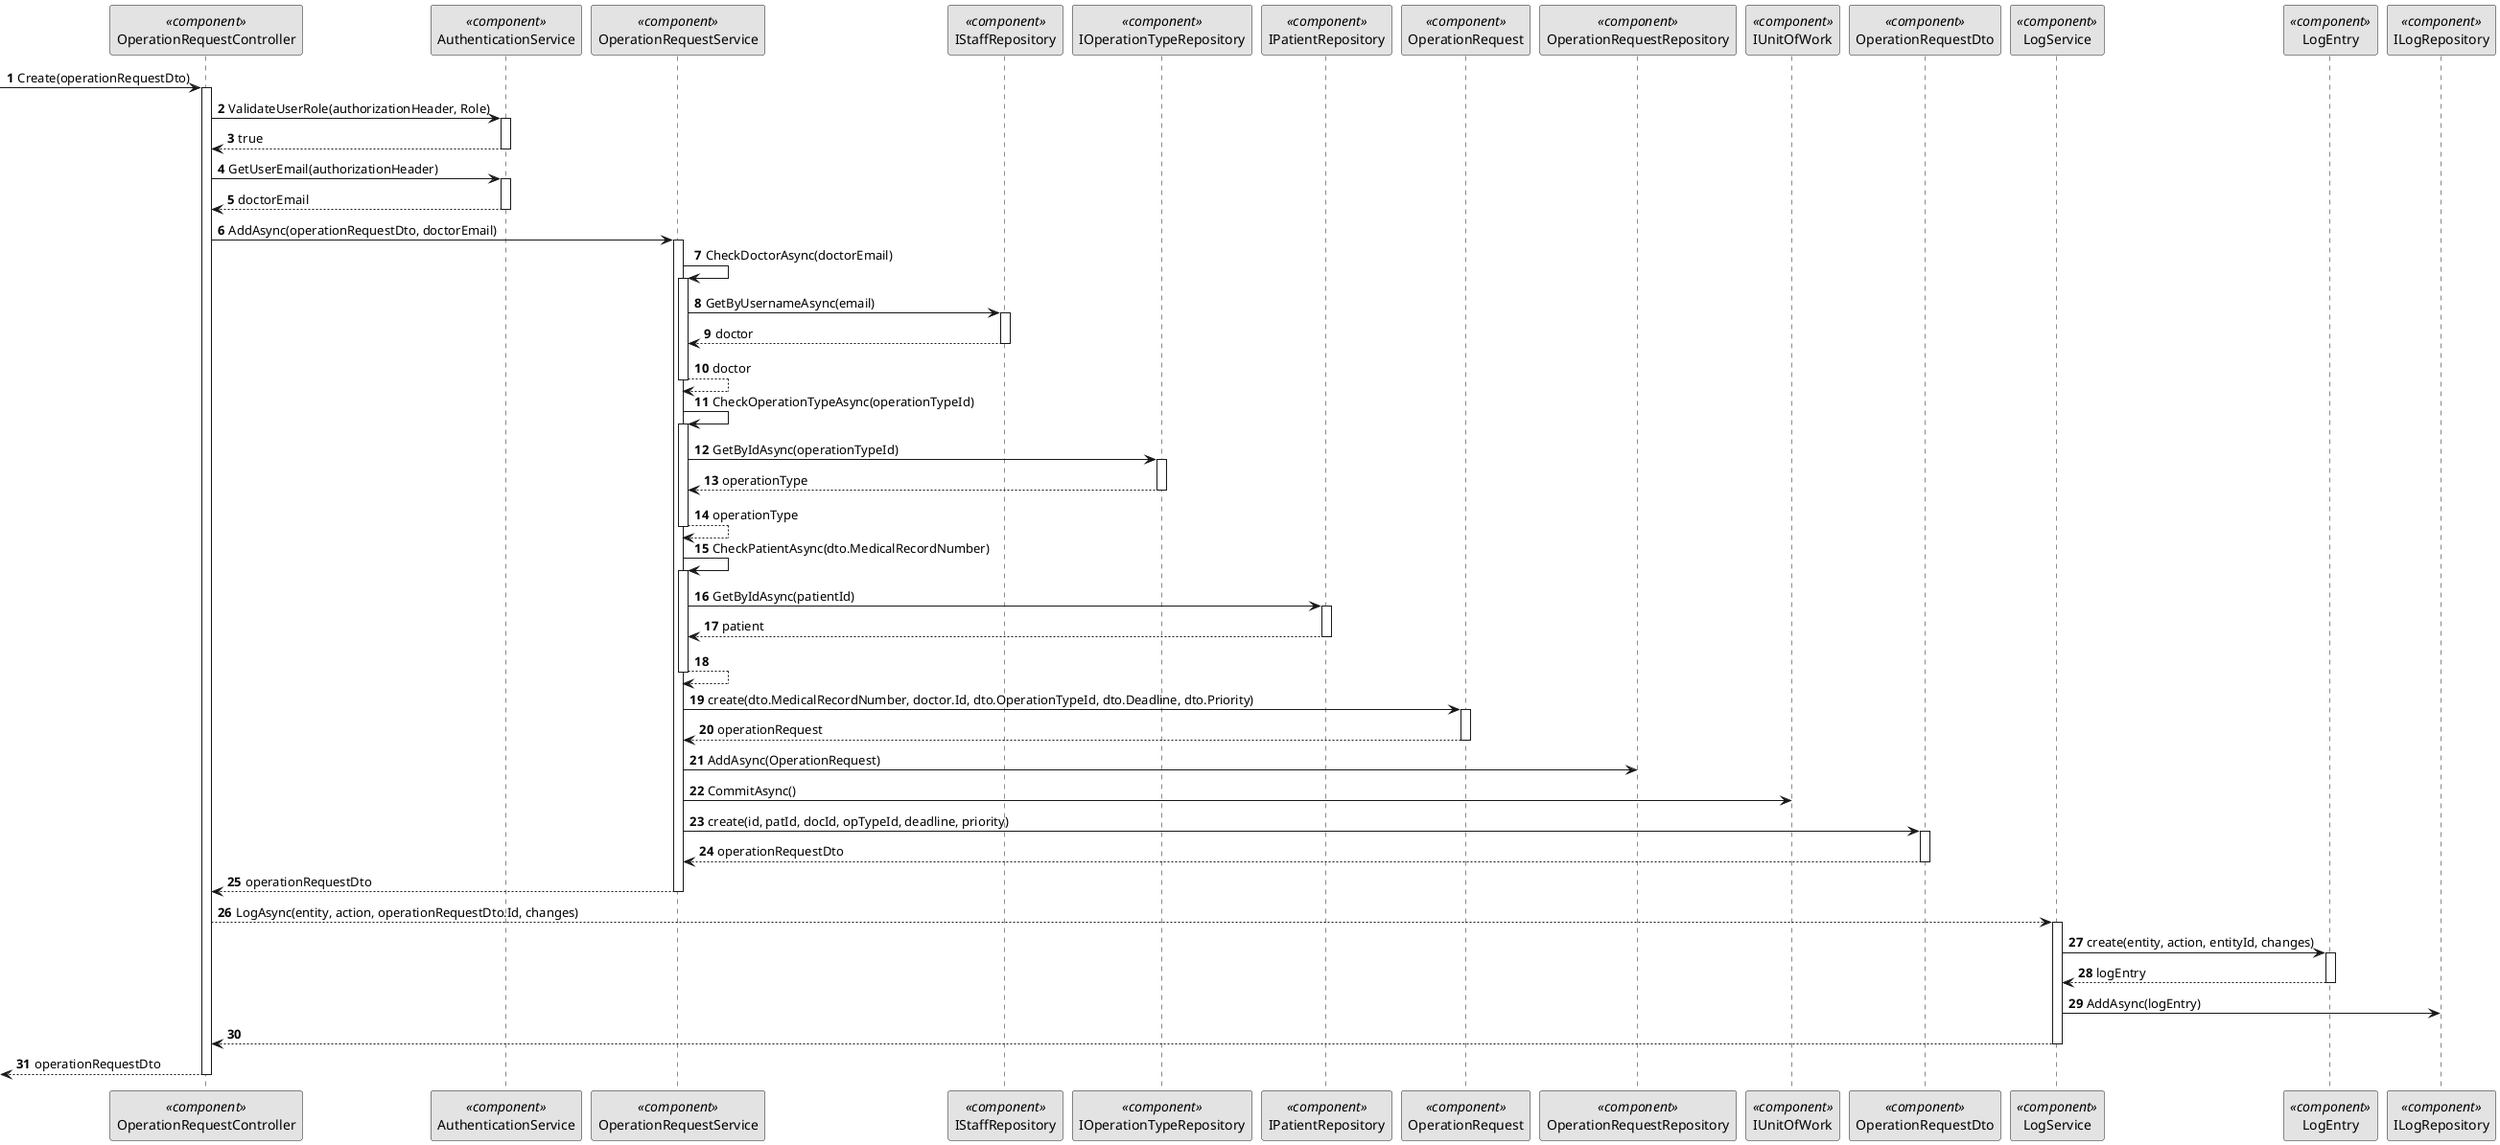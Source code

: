 @startuml 5.1.16
skinparam monochrome true
skinparam packageStyle rectangle
skinparam shadowing false

autonumber

participant "OperationRequestController" as CTRL <<component>>
participant "AuthenticationService" as Auth <<component>>

participant "OperationRequestService" as SERV <<component>>

participant "IStaffRepository" as StaffRep <<component>>
participant "IOperationTypeRepository" as OpTyRep <<component>>
participant "IPatientRepository" as PatRep <<component>>

participant "OperationRequest" as DOM <<component>>
participant "OperationRequestRepository" as REPO <<component>>
participant "IUnitOfWork" as unit <<component>>
participant "OperationRequestDto" as dto <<component>>

participant "LogService" as Log <<component>>
participant "LogEntry" as LogEntry <<component>>
participant "ILogRepository" as LogRep <<component>>


-> CTRL: Create(operationRequestDto)
activate CTRL

CTRL -> Auth: ValidateUserRole(authorizationHeader, Role)
activate Auth

Auth --> CTRL : true
deactivate Auth

CTRL -> Auth: GetUserEmail(authorizationHeader)
activate Auth

Auth --> CTRL: doctorEmail
deactivate Auth

CTRL -> SERV: AddAsync(operationRequestDto, doctorEmail)
activate SERV

SERV -> SERV : CheckDoctorAsync(doctorEmail)
activate SERV

SERV -> StaffRep : GetByUsernameAsync(email)
activate StaffRep

StaffRep --> SERV : doctor
deactivate StaffRep

SERV --> SERV : doctor
deactivate SERV

SERV -> SERV : CheckOperationTypeAsync(operationTypeId)
activate SERV

SERV -> OpTyRep : GetByIdAsync(operationTypeId)
activate OpTyRep

OpTyRep --> SERV : operationType
deactivate OpTyRep

SERV --> SERV : operationType
deactivate SERV

SERV -> SERV : CheckPatientAsync(dto.MedicalRecordNumber)
activate SERV

SERV -> PatRep : GetByIdAsync(patientId)
activate PatRep

PatRep --> SERV : patient
deactivate PatRep

SERV --> SERV
deactivate SERV

SERV -> DOM: create(dto.MedicalRecordNumber, doctor.Id, dto.OperationTypeId, dto.Deadline, dto.Priority)
activate DOM

DOM --> SERV : operationRequest
deactivate DOM

SERV -> REPO: AddAsync(OperationRequest)

SERV -> unit : CommitAsync()

SERV -> dto: create(id, patId, docId, opTypeId, deadline, priority)
activate dto
dto --> SERV: operationRequestDto
deactivate dto
SERV --> CTRL: operationRequestDto
deactivate SERV

CTRL --> Log : LogAsync(entity, action, operationRequestDto.Id, changes)
activate Log

Log -> LogEntry : create(entity, action, entityId, changes)
activate LogEntry

LogEntry --> Log : logEntry
deactivate LogEntry

Log -> LogRep : AddAsync(logEntry)

Log --> CTRL
deactivate Log

<-- CTRL: operationRequestDto
deactivate CTRL

@enduml